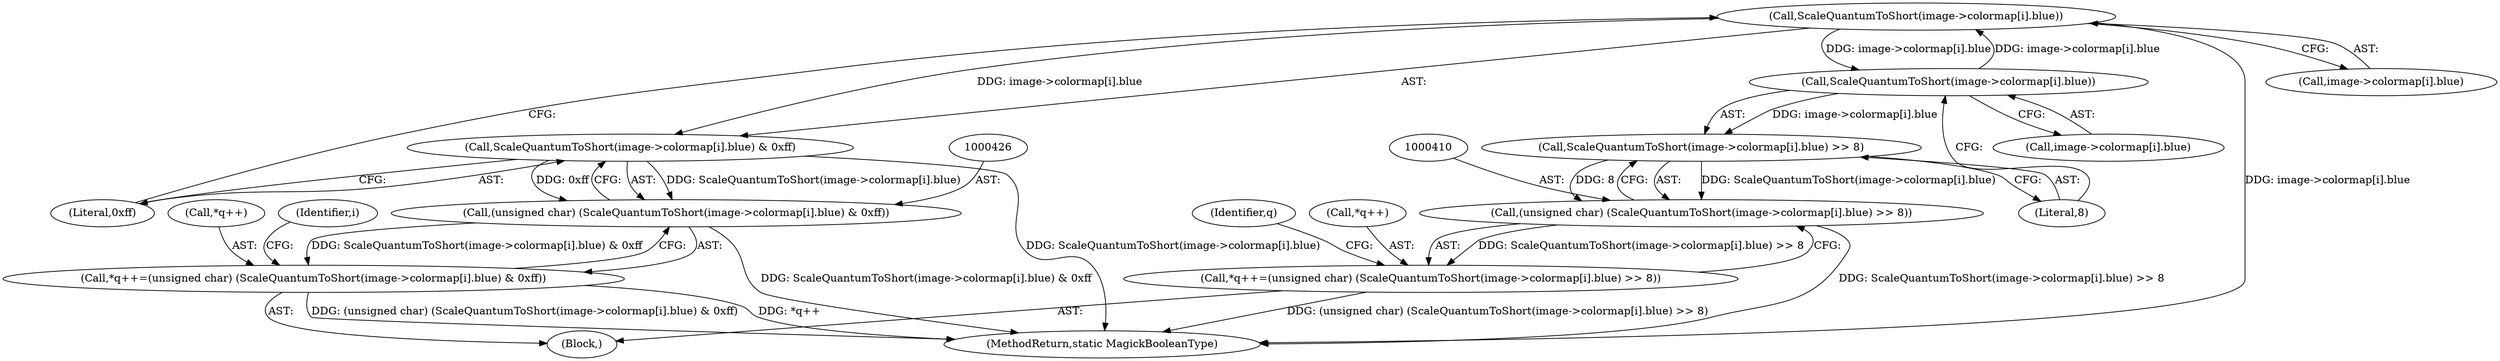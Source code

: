 digraph "0_ImageMagick_10b3823a7619ed22d42764733eb052c4159bc8c1@pointer" {
"1000428" [label="(Call,ScaleQuantumToShort(image->colormap[i].blue))"];
"1000412" [label="(Call,ScaleQuantumToShort(image->colormap[i].blue))"];
"1000428" [label="(Call,ScaleQuantumToShort(image->colormap[i].blue))"];
"1000411" [label="(Call,ScaleQuantumToShort(image->colormap[i].blue) >> 8)"];
"1000409" [label="(Call,(unsigned char) (ScaleQuantumToShort(image->colormap[i].blue) >> 8))"];
"1000405" [label="(Call,*q++=(unsigned char) (ScaleQuantumToShort(image->colormap[i].blue) >> 8))"];
"1000427" [label="(Call,ScaleQuantumToShort(image->colormap[i].blue) & 0xff)"];
"1000425" [label="(Call,(unsigned char) (ScaleQuantumToShort(image->colormap[i].blue) & 0xff))"];
"1000421" [label="(Call,*q++=(unsigned char) (ScaleQuantumToShort(image->colormap[i].blue) & 0xff))"];
"1000411" [label="(Call,ScaleQuantumToShort(image->colormap[i].blue) >> 8)"];
"1000421" [label="(Call,*q++=(unsigned char) (ScaleQuantumToShort(image->colormap[i].blue) & 0xff))"];
"1000422" [label="(Call,*q++)"];
"1000427" [label="(Call,ScaleQuantumToShort(image->colormap[i].blue) & 0xff)"];
"1000409" [label="(Call,(unsigned char) (ScaleQuantumToShort(image->colormap[i].blue) >> 8))"];
"1000420" [label="(Literal,8)"];
"1000339" [label="(Identifier,i)"];
"1000429" [label="(Call,image->colormap[i].blue)"];
"1000436" [label="(Literal,0xff)"];
"1000405" [label="(Call,*q++=(unsigned char) (ScaleQuantumToShort(image->colormap[i].blue) >> 8))"];
"1000340" [label="(Block,)"];
"1000561" [label="(MethodReturn,static MagickBooleanType)"];
"1000413" [label="(Call,image->colormap[i].blue)"];
"1000424" [label="(Identifier,q)"];
"1000425" [label="(Call,(unsigned char) (ScaleQuantumToShort(image->colormap[i].blue) & 0xff))"];
"1000412" [label="(Call,ScaleQuantumToShort(image->colormap[i].blue))"];
"1000406" [label="(Call,*q++)"];
"1000428" [label="(Call,ScaleQuantumToShort(image->colormap[i].blue))"];
"1000428" -> "1000427"  [label="AST: "];
"1000428" -> "1000429"  [label="CFG: "];
"1000429" -> "1000428"  [label="AST: "];
"1000436" -> "1000428"  [label="CFG: "];
"1000428" -> "1000561"  [label="DDG: image->colormap[i].blue"];
"1000428" -> "1000412"  [label="DDG: image->colormap[i].blue"];
"1000428" -> "1000427"  [label="DDG: image->colormap[i].blue"];
"1000412" -> "1000428"  [label="DDG: image->colormap[i].blue"];
"1000412" -> "1000411"  [label="AST: "];
"1000412" -> "1000413"  [label="CFG: "];
"1000413" -> "1000412"  [label="AST: "];
"1000420" -> "1000412"  [label="CFG: "];
"1000412" -> "1000411"  [label="DDG: image->colormap[i].blue"];
"1000411" -> "1000409"  [label="AST: "];
"1000411" -> "1000420"  [label="CFG: "];
"1000420" -> "1000411"  [label="AST: "];
"1000409" -> "1000411"  [label="CFG: "];
"1000411" -> "1000409"  [label="DDG: ScaleQuantumToShort(image->colormap[i].blue)"];
"1000411" -> "1000409"  [label="DDG: 8"];
"1000409" -> "1000405"  [label="AST: "];
"1000410" -> "1000409"  [label="AST: "];
"1000405" -> "1000409"  [label="CFG: "];
"1000409" -> "1000561"  [label="DDG: ScaleQuantumToShort(image->colormap[i].blue) >> 8"];
"1000409" -> "1000405"  [label="DDG: ScaleQuantumToShort(image->colormap[i].blue) >> 8"];
"1000405" -> "1000340"  [label="AST: "];
"1000406" -> "1000405"  [label="AST: "];
"1000424" -> "1000405"  [label="CFG: "];
"1000405" -> "1000561"  [label="DDG: (unsigned char) (ScaleQuantumToShort(image->colormap[i].blue) >> 8)"];
"1000427" -> "1000425"  [label="AST: "];
"1000427" -> "1000436"  [label="CFG: "];
"1000436" -> "1000427"  [label="AST: "];
"1000425" -> "1000427"  [label="CFG: "];
"1000427" -> "1000561"  [label="DDG: ScaleQuantumToShort(image->colormap[i].blue)"];
"1000427" -> "1000425"  [label="DDG: ScaleQuantumToShort(image->colormap[i].blue)"];
"1000427" -> "1000425"  [label="DDG: 0xff"];
"1000425" -> "1000421"  [label="AST: "];
"1000426" -> "1000425"  [label="AST: "];
"1000421" -> "1000425"  [label="CFG: "];
"1000425" -> "1000561"  [label="DDG: ScaleQuantumToShort(image->colormap[i].blue) & 0xff"];
"1000425" -> "1000421"  [label="DDG: ScaleQuantumToShort(image->colormap[i].blue) & 0xff"];
"1000421" -> "1000340"  [label="AST: "];
"1000422" -> "1000421"  [label="AST: "];
"1000339" -> "1000421"  [label="CFG: "];
"1000421" -> "1000561"  [label="DDG: *q++"];
"1000421" -> "1000561"  [label="DDG: (unsigned char) (ScaleQuantumToShort(image->colormap[i].blue) & 0xff)"];
}

